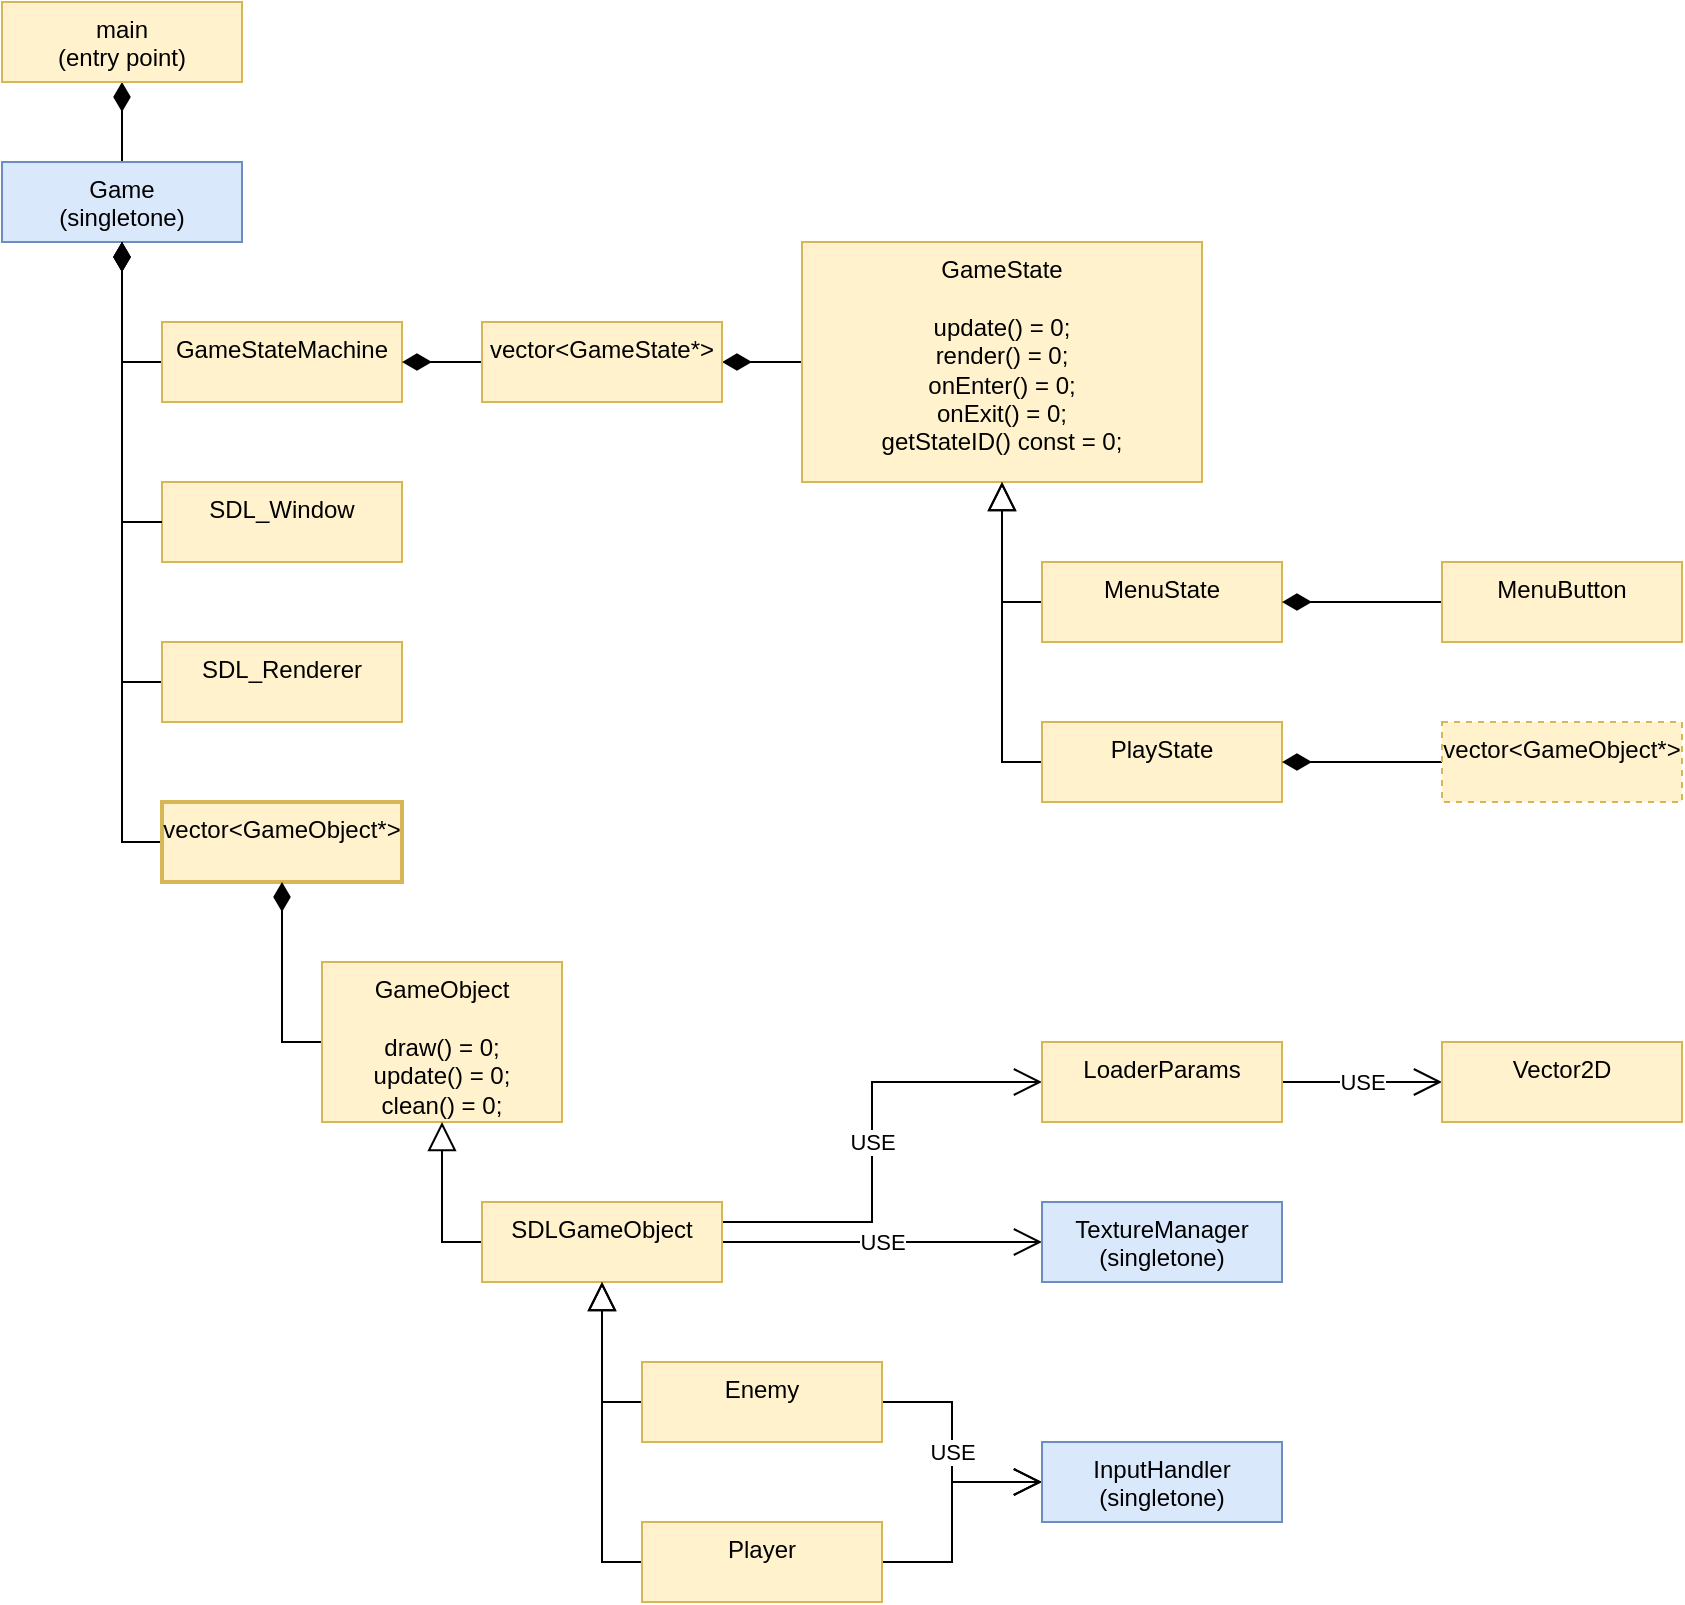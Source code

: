 <mxfile version="16.1.2" type="device"><diagram id="LA7euf2aVp48nYO8RK_O" name="Page-1"><mxGraphModel dx="1102" dy="1025" grid="1" gridSize="10" guides="1" tooltips="1" connect="1" arrows="1" fold="1" page="0" pageScale="1" pageWidth="850" pageHeight="1100" math="0" shadow="0"><root><mxCell id="0"/><mxCell id="1" parent="0"/><mxCell id="FZZk_JjuNckNoN8LmnWY-1" style="edgeStyle=orthogonalEdgeStyle;rounded=0;orthogonalLoop=1;jettySize=auto;html=1;exitX=0;exitY=0.5;exitDx=0;exitDy=0;entryX=0.5;entryY=1;entryDx=0;entryDy=0;endArrow=diamondThin;endFill=1;jumpSize=6;endSize=12;startSize=12;" parent="1" source="FZZk_JjuNckNoN8LmnWY-2" target="FZZk_JjuNckNoN8LmnWY-9" edge="1"><mxGeometry relative="1" as="geometry"/></mxCell><mxCell id="FZZk_JjuNckNoN8LmnWY-2" value="GameStateMachine" style="rounded=0;whiteSpace=wrap;html=1;verticalAlign=top;fillColor=#fff2cc;strokeColor=#d6b656;" parent="1" vertex="1"><mxGeometry x="120" y="200" width="120" height="40" as="geometry"/></mxCell><mxCell id="FZZk_JjuNckNoN8LmnWY-3" value="SDL_Window" style="rounded=0;whiteSpace=wrap;html=1;verticalAlign=top;fillColor=#fff2cc;strokeColor=#d6b656;" parent="1" vertex="1"><mxGeometry x="120" y="280" width="120" height="40" as="geometry"/></mxCell><mxCell id="FZZk_JjuNckNoN8LmnWY-4" style="edgeStyle=orthogonalEdgeStyle;rounded=0;jumpSize=6;orthogonalLoop=1;jettySize=auto;html=1;exitX=0;exitY=0.5;exitDx=0;exitDy=0;entryX=0.5;entryY=1;entryDx=0;entryDy=0;endArrow=diamondThin;endFill=1;startSize=12;endSize=12;" parent="1" source="FZZk_JjuNckNoN8LmnWY-5" target="FZZk_JjuNckNoN8LmnWY-9" edge="1"><mxGeometry relative="1" as="geometry"/></mxCell><mxCell id="FZZk_JjuNckNoN8LmnWY-5" value="SDL_Renderer" style="rounded=0;whiteSpace=wrap;html=1;verticalAlign=top;fillColor=#fff2cc;strokeColor=#d6b656;" parent="1" vertex="1"><mxGeometry x="120" y="360" width="120" height="40" as="geometry"/></mxCell><mxCell id="FZZk_JjuNckNoN8LmnWY-6" style="edgeStyle=orthogonalEdgeStyle;rounded=0;jumpSize=6;orthogonalLoop=1;jettySize=auto;html=1;exitX=0;exitY=0.5;exitDx=0;exitDy=0;entryX=0.5;entryY=1;entryDx=0;entryDy=0;endArrow=diamondThin;endFill=1;startSize=12;endSize=12;" parent="1" source="FZZk_JjuNckNoN8LmnWY-7" target="FZZk_JjuNckNoN8LmnWY-9" edge="1"><mxGeometry relative="1" as="geometry"/></mxCell><mxCell id="FZZk_JjuNckNoN8LmnWY-7" value="vector&amp;lt;GameObject*&amp;gt;" style="rounded=0;whiteSpace=wrap;html=1;verticalAlign=top;fillColor=#fff2cc;strokeColor=#d6b656;strokeWidth=2;" parent="1" vertex="1"><mxGeometry x="120" y="440" width="120" height="40" as="geometry"/></mxCell><mxCell id="FZZk_JjuNckNoN8LmnWY-8" style="edgeStyle=orthogonalEdgeStyle;rounded=0;jumpSize=6;orthogonalLoop=1;jettySize=auto;html=1;exitX=0.5;exitY=0;exitDx=0;exitDy=0;entryX=0.5;entryY=1;entryDx=0;entryDy=0;endArrow=diamondThin;endFill=1;startSize=12;endSize=12;" parent="1" source="FZZk_JjuNckNoN8LmnWY-9" target="FZZk_JjuNckNoN8LmnWY-35" edge="1"><mxGeometry relative="1" as="geometry"/></mxCell><mxCell id="FZZk_JjuNckNoN8LmnWY-9" value="Game&lt;br&gt;(singletone)" style="rounded=0;whiteSpace=wrap;html=1;verticalAlign=top;fillColor=#dae8fc;strokeColor=#6c8ebf;" parent="1" vertex="1"><mxGeometry x="40" y="120" width="120" height="40" as="geometry"/></mxCell><mxCell id="FZZk_JjuNckNoN8LmnWY-10" value="" style="edgeStyle=orthogonalEdgeStyle;rounded=0;jumpSize=6;orthogonalLoop=1;jettySize=auto;html=1;exitX=0;exitY=0.5;exitDx=0;exitDy=0;endArrow=none;endFill=1;startSize=12;endSize=12;" parent="1" source="FZZk_JjuNckNoN8LmnWY-3" target="FZZk_JjuNckNoN8LmnWY-9" edge="1"><mxGeometry relative="1" as="geometry"><mxPoint x="100" y="120" as="targetPoint"/><mxPoint x="120" y="300" as="sourcePoint"/></mxGeometry></mxCell><mxCell id="FZZk_JjuNckNoN8LmnWY-11" style="edgeStyle=orthogonalEdgeStyle;rounded=0;jumpSize=6;orthogonalLoop=1;jettySize=auto;html=1;exitX=0;exitY=0.5;exitDx=0;exitDy=0;entryX=0.5;entryY=1;entryDx=0;entryDy=0;endArrow=diamondThin;endFill=1;startSize=12;endSize=12;" parent="1" source="FZZk_JjuNckNoN8LmnWY-12" target="FZZk_JjuNckNoN8LmnWY-7" edge="1"><mxGeometry relative="1" as="geometry"/></mxCell><mxCell id="FZZk_JjuNckNoN8LmnWY-12" value="GameObject&lt;br&gt;&lt;br&gt;&lt;div&gt;draw() = 0;&lt;/div&gt;&lt;div&gt;update() = 0;&lt;/div&gt;&lt;div&gt;clean() = 0;&lt;/div&gt;&lt;div&gt;&lt;br&gt;&lt;/div&gt;" style="rounded=0;whiteSpace=wrap;html=1;verticalAlign=top;fillColor=#fff2cc;strokeColor=#d6b656;" parent="1" vertex="1"><mxGeometry x="200" y="520" width="120" height="80" as="geometry"/></mxCell><mxCell id="FZZk_JjuNckNoN8LmnWY-13" style="edgeStyle=orthogonalEdgeStyle;rounded=0;jumpSize=6;orthogonalLoop=1;jettySize=auto;html=1;exitX=0;exitY=0.5;exitDx=0;exitDy=0;endArrow=block;endFill=0;startSize=12;endSize=12;" parent="1" source="FZZk_JjuNckNoN8LmnWY-17" target="FZZk_JjuNckNoN8LmnWY-12" edge="1"><mxGeometry relative="1" as="geometry"/></mxCell><mxCell id="FZZk_JjuNckNoN8LmnWY-14" value="USE" style="edgeStyle=orthogonalEdgeStyle;rounded=0;jumpSize=6;orthogonalLoop=1;jettySize=auto;html=1;entryX=0;entryY=0.5;entryDx=0;entryDy=0;endArrow=open;endFill=0;startSize=12;endSize=12;exitX=1;exitY=0.5;exitDx=0;exitDy=0;" parent="1" source="FZZk_JjuNckNoN8LmnWY-19" target="FZZk_JjuNckNoN8LmnWY-23" edge="1"><mxGeometry relative="1" as="geometry"><mxPoint x="490" y="740" as="sourcePoint"/></mxGeometry></mxCell><mxCell id="FZZk_JjuNckNoN8LmnWY-15" value="USE" style="edgeStyle=orthogonalEdgeStyle;rounded=0;jumpSize=6;orthogonalLoop=1;jettySize=auto;html=1;exitX=1;exitY=0.5;exitDx=0;exitDy=0;entryX=0;entryY=0.5;entryDx=0;entryDy=0;endArrow=open;endFill=0;startSize=12;endSize=12;" parent="1" source="FZZk_JjuNckNoN8LmnWY-17" target="FZZk_JjuNckNoN8LmnWY-24" edge="1"><mxGeometry relative="1" as="geometry"/></mxCell><mxCell id="FZZk_JjuNckNoN8LmnWY-16" value="USE" style="edgeStyle=orthogonalEdgeStyle;rounded=0;jumpSize=6;orthogonalLoop=1;jettySize=auto;html=1;exitX=1;exitY=0.25;exitDx=0;exitDy=0;entryX=0;entryY=0.5;entryDx=0;entryDy=0;endArrow=open;endFill=0;startSize=12;endSize=12;" parent="1" source="FZZk_JjuNckNoN8LmnWY-17" target="FZZk_JjuNckNoN8LmnWY-30" edge="1"><mxGeometry relative="1" as="geometry"/></mxCell><mxCell id="FZZk_JjuNckNoN8LmnWY-17" value="SDLGameObject" style="rounded=0;whiteSpace=wrap;html=1;verticalAlign=top;fillColor=#fff2cc;strokeColor=#d6b656;" parent="1" vertex="1"><mxGeometry x="280" y="640" width="120" height="40" as="geometry"/></mxCell><mxCell id="FZZk_JjuNckNoN8LmnWY-18" style="edgeStyle=orthogonalEdgeStyle;rounded=0;jumpSize=6;orthogonalLoop=1;jettySize=auto;html=1;exitX=0;exitY=0.5;exitDx=0;exitDy=0;endArrow=block;endFill=0;startSize=12;endSize=12;" parent="1" source="FZZk_JjuNckNoN8LmnWY-19" target="FZZk_JjuNckNoN8LmnWY-17" edge="1"><mxGeometry relative="1" as="geometry"/></mxCell><mxCell id="FZZk_JjuNckNoN8LmnWY-19" value="Enemy" style="rounded=0;whiteSpace=wrap;html=1;verticalAlign=top;fillColor=#fff2cc;strokeColor=#d6b656;" parent="1" vertex="1"><mxGeometry x="360" y="720" width="120" height="40" as="geometry"/></mxCell><mxCell id="FZZk_JjuNckNoN8LmnWY-20" style="edgeStyle=orthogonalEdgeStyle;rounded=0;jumpSize=6;orthogonalLoop=1;jettySize=auto;html=1;exitX=0;exitY=0.5;exitDx=0;exitDy=0;entryX=0.5;entryY=1;entryDx=0;entryDy=0;endArrow=block;endFill=0;startSize=12;endSize=12;" parent="1" source="FZZk_JjuNckNoN8LmnWY-22" target="FZZk_JjuNckNoN8LmnWY-17" edge="1"><mxGeometry relative="1" as="geometry"/></mxCell><mxCell id="FZZk_JjuNckNoN8LmnWY-21" style="edgeStyle=orthogonalEdgeStyle;rounded=0;jumpSize=6;orthogonalLoop=1;jettySize=auto;html=1;exitX=1;exitY=0.5;exitDx=0;exitDy=0;entryX=0;entryY=0.5;entryDx=0;entryDy=0;endArrow=open;endFill=0;startSize=12;endSize=12;" parent="1" source="FZZk_JjuNckNoN8LmnWY-22" target="FZZk_JjuNckNoN8LmnWY-23" edge="1"><mxGeometry relative="1" as="geometry"/></mxCell><mxCell id="FZZk_JjuNckNoN8LmnWY-22" value="Player" style="rounded=0;whiteSpace=wrap;html=1;verticalAlign=top;fillColor=#fff2cc;strokeColor=#d6b656;" parent="1" vertex="1"><mxGeometry x="360" y="800" width="120" height="40" as="geometry"/></mxCell><mxCell id="FZZk_JjuNckNoN8LmnWY-23" value="InputHandler&lt;br&gt;(singletone)" style="rounded=0;whiteSpace=wrap;html=1;verticalAlign=top;fillColor=#dae8fc;strokeColor=#6c8ebf;" parent="1" vertex="1"><mxGeometry x="560" y="760" width="120" height="40" as="geometry"/></mxCell><mxCell id="FZZk_JjuNckNoN8LmnWY-24" value="TextureManager&lt;br&gt;(singletone)" style="rounded=0;whiteSpace=wrap;html=1;verticalAlign=top;fillColor=#dae8fc;strokeColor=#6c8ebf;" parent="1" vertex="1"><mxGeometry x="560" y="640" width="120" height="40" as="geometry"/></mxCell><mxCell id="FZZk_JjuNckNoN8LmnWY-25" style="edgeStyle=orthogonalEdgeStyle;rounded=0;jumpSize=6;orthogonalLoop=1;jettySize=auto;html=1;exitX=0;exitY=0.5;exitDx=0;exitDy=0;entryX=1;entryY=0.5;entryDx=0;entryDy=0;endArrow=diamondThin;endFill=1;startSize=12;endSize=12;" parent="1" source="FZZk_JjuNckNoN8LmnWY-26" target="FZZk_JjuNckNoN8LmnWY-28" edge="1"><mxGeometry relative="1" as="geometry"/></mxCell><mxCell id="FZZk_JjuNckNoN8LmnWY-26" value="GameState&lt;br&gt;&lt;br&gt;&lt;div&gt;update() = 0;&lt;/div&gt;&lt;div&gt;render() = 0;&lt;/div&gt;&lt;div&gt;onEnter() = 0;&lt;/div&gt;&lt;div&gt;onExit() = 0;&lt;/div&gt;&lt;div&gt;getStateID() const = 0;&lt;/div&gt;&lt;div&gt;&lt;br&gt;&lt;/div&gt;" style="rounded=0;whiteSpace=wrap;html=1;verticalAlign=top;fillColor=#fff2cc;strokeColor=#d6b656;" parent="1" vertex="1"><mxGeometry x="440" y="160" width="200" height="120" as="geometry"/></mxCell><mxCell id="FZZk_JjuNckNoN8LmnWY-27" style="edgeStyle=orthogonalEdgeStyle;rounded=0;jumpSize=6;orthogonalLoop=1;jettySize=auto;html=1;exitX=0;exitY=0.5;exitDx=0;exitDy=0;entryX=1;entryY=0.5;entryDx=0;entryDy=0;endArrow=diamondThin;endFill=1;startSize=12;endSize=12;" parent="1" source="FZZk_JjuNckNoN8LmnWY-28" target="FZZk_JjuNckNoN8LmnWY-2" edge="1"><mxGeometry relative="1" as="geometry"/></mxCell><mxCell id="FZZk_JjuNckNoN8LmnWY-28" value="vector&amp;lt;GameState*&amp;gt;" style="rounded=0;whiteSpace=wrap;html=1;verticalAlign=top;fillColor=#fff2cc;strokeColor=#d6b656;" parent="1" vertex="1"><mxGeometry x="280" y="200" width="120" height="40" as="geometry"/></mxCell><mxCell id="FZZk_JjuNckNoN8LmnWY-29" value="USE" style="edgeStyle=orthogonalEdgeStyle;rounded=0;jumpSize=6;orthogonalLoop=1;jettySize=auto;html=1;exitX=1;exitY=0.5;exitDx=0;exitDy=0;entryX=0;entryY=0.5;entryDx=0;entryDy=0;endArrow=open;endFill=0;startSize=12;endSize=12;" parent="1" source="FZZk_JjuNckNoN8LmnWY-30" target="FZZk_JjuNckNoN8LmnWY-36" edge="1"><mxGeometry relative="1" as="geometry"/></mxCell><mxCell id="FZZk_JjuNckNoN8LmnWY-30" value="LoaderParams" style="rounded=0;whiteSpace=wrap;html=1;verticalAlign=top;fillColor=#fff2cc;strokeColor=#d6b656;" parent="1" vertex="1"><mxGeometry x="560" y="560" width="120" height="40" as="geometry"/></mxCell><mxCell id="FZZk_JjuNckNoN8LmnWY-31" style="edgeStyle=orthogonalEdgeStyle;rounded=0;jumpSize=6;orthogonalLoop=1;jettySize=auto;html=1;exitX=0;exitY=0.5;exitDx=0;exitDy=0;entryX=0.5;entryY=1;entryDx=0;entryDy=0;endArrow=block;endFill=0;startSize=12;endSize=12;" parent="1" source="FZZk_JjuNckNoN8LmnWY-32" target="FZZk_JjuNckNoN8LmnWY-26" edge="1"><mxGeometry relative="1" as="geometry"/></mxCell><mxCell id="FZZk_JjuNckNoN8LmnWY-32" value="MenuState" style="rounded=0;whiteSpace=wrap;html=1;verticalAlign=top;fillColor=#fff2cc;strokeColor=#d6b656;" parent="1" vertex="1"><mxGeometry x="560" y="320" width="120" height="40" as="geometry"/></mxCell><mxCell id="FZZk_JjuNckNoN8LmnWY-33" style="edgeStyle=orthogonalEdgeStyle;rounded=0;jumpSize=6;orthogonalLoop=1;jettySize=auto;html=1;exitX=0;exitY=0.5;exitDx=0;exitDy=0;endArrow=block;endFill=0;startSize=12;endSize=12;" parent="1" source="FZZk_JjuNckNoN8LmnWY-34" edge="1"><mxGeometry relative="1" as="geometry"><mxPoint x="540" y="280" as="targetPoint"/></mxGeometry></mxCell><mxCell id="FZZk_JjuNckNoN8LmnWY-34" value="PlayState" style="rounded=0;whiteSpace=wrap;html=1;verticalAlign=top;fillColor=#fff2cc;strokeColor=#d6b656;" parent="1" vertex="1"><mxGeometry x="560" y="400" width="120" height="40" as="geometry"/></mxCell><mxCell id="FZZk_JjuNckNoN8LmnWY-35" value="main&lt;br&gt;(entry point)" style="rounded=0;whiteSpace=wrap;html=1;verticalAlign=top;fillColor=#fff2cc;strokeColor=#d6b656;" parent="1" vertex="1"><mxGeometry x="40" y="40" width="120" height="40" as="geometry"/></mxCell><mxCell id="FZZk_JjuNckNoN8LmnWY-36" value="Vector2D" style="rounded=0;whiteSpace=wrap;html=1;verticalAlign=top;fillColor=#fff2cc;strokeColor=#d6b656;" parent="1" vertex="1"><mxGeometry x="760" y="560" width="120" height="40" as="geometry"/></mxCell><mxCell id="3Duap0z8Kj3BCYYYyMSb-2" style="edgeStyle=orthogonalEdgeStyle;rounded=0;orthogonalLoop=1;jettySize=auto;html=1;exitX=0;exitY=0.5;exitDx=0;exitDy=0;entryX=1;entryY=0.5;entryDx=0;entryDy=0;endArrow=diamondThin;endFill=1;startSize=12;endSize=12;" edge="1" parent="1" source="3Duap0z8Kj3BCYYYyMSb-1" target="FZZk_JjuNckNoN8LmnWY-32"><mxGeometry relative="1" as="geometry"/></mxCell><mxCell id="3Duap0z8Kj3BCYYYyMSb-1" value="MenuButton" style="rounded=0;whiteSpace=wrap;html=1;verticalAlign=top;fillColor=#fff2cc;strokeColor=#d6b656;" vertex="1" parent="1"><mxGeometry x="760" y="320" width="120" height="40" as="geometry"/></mxCell><mxCell id="3Duap0z8Kj3BCYYYyMSb-4" style="edgeStyle=orthogonalEdgeStyle;rounded=0;orthogonalLoop=1;jettySize=auto;html=1;exitX=0;exitY=0.5;exitDx=0;exitDy=0;entryX=1;entryY=0.5;entryDx=0;entryDy=0;endArrow=diamondThin;endFill=1;startSize=12;endSize=12;" edge="1" parent="1" source="3Duap0z8Kj3BCYYYyMSb-3" target="FZZk_JjuNckNoN8LmnWY-34"><mxGeometry relative="1" as="geometry"/></mxCell><mxCell id="3Duap0z8Kj3BCYYYyMSb-3" value="vector&amp;lt;GameObject*&amp;gt;" style="rounded=0;whiteSpace=wrap;html=1;verticalAlign=top;fillColor=#fff2cc;strokeColor=#d6b656;dashed=1;" vertex="1" parent="1"><mxGeometry x="760" y="400" width="120" height="40" as="geometry"/></mxCell></root></mxGraphModel></diagram></mxfile>